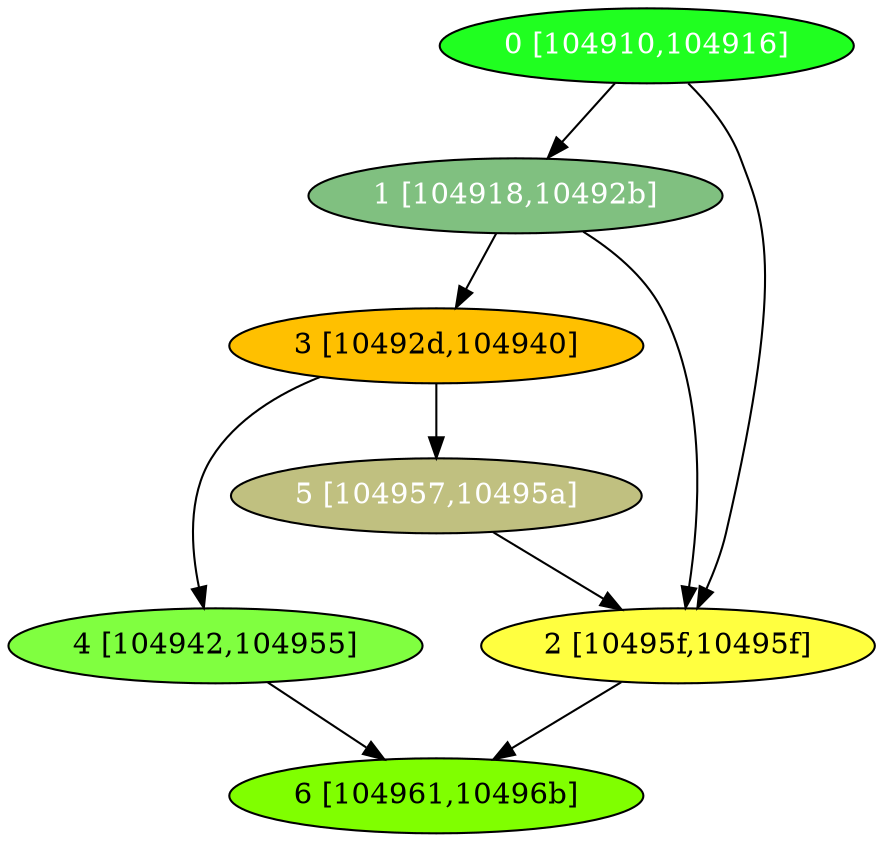 diGraph libnss3{
	libnss3_0  [style=filled fillcolor="#20FF20" fontcolor="#ffffff" shape=oval label="0 [104910,104916]"]
	libnss3_1  [style=filled fillcolor="#80C080" fontcolor="#ffffff" shape=oval label="1 [104918,10492b]"]
	libnss3_2  [style=filled fillcolor="#FFFF40" fontcolor="#000000" shape=oval label="2 [10495f,10495f]"]
	libnss3_3  [style=filled fillcolor="#FFC000" fontcolor="#000000" shape=oval label="3 [10492d,104940]"]
	libnss3_4  [style=filled fillcolor="#80FF40" fontcolor="#000000" shape=oval label="4 [104942,104955]"]
	libnss3_5  [style=filled fillcolor="#C0C080" fontcolor="#ffffff" shape=oval label="5 [104957,10495a]"]
	libnss3_6  [style=filled fillcolor="#80FF00" fontcolor="#000000" shape=oval label="6 [104961,10496b]"]

	libnss3_0 -> libnss3_1
	libnss3_0 -> libnss3_2
	libnss3_1 -> libnss3_2
	libnss3_1 -> libnss3_3
	libnss3_2 -> libnss3_6
	libnss3_3 -> libnss3_4
	libnss3_3 -> libnss3_5
	libnss3_4 -> libnss3_6
	libnss3_5 -> libnss3_2
}